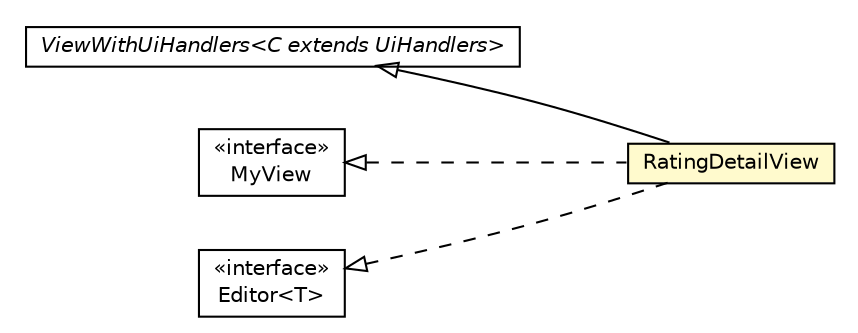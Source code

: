#!/usr/local/bin/dot
#
# Class diagram 
# Generated by UMLGraph version R5_6-24-gf6e263 (http://www.umlgraph.org/)
#

digraph G {
	edge [fontname="Helvetica",fontsize=10,labelfontname="Helvetica",labelfontsize=10];
	node [fontname="Helvetica",fontsize=10,shape=plaintext];
	nodesep=0.25;
	ranksep=0.5;
	rankdir=LR;
	// com.gwtplatform.mvp.client.ViewWithUiHandlers<C extends com.gwtplatform.mvp.client.UiHandlers>
	c316333 [label=<<table title="com.gwtplatform.mvp.client.ViewWithUiHandlers" border="0" cellborder="1" cellspacing="0" cellpadding="2" port="p" href="../../../../mvp/client/ViewWithUiHandlers.html">
		<tr><td><table border="0" cellspacing="0" cellpadding="1">
<tr><td align="center" balign="center"><font face="Helvetica-Oblique"> ViewWithUiHandlers&lt;C extends UiHandlers&gt; </font></td></tr>
		</table></td></tr>
		</table>>, URL="../../../../mvp/client/ViewWithUiHandlers.html", fontname="Helvetica", fontcolor="black", fontsize=10.0];
	// com.gwtplatform.carstore.client.application.rating.RatingDetailPresenter.MyView
	c316671 [label=<<table title="com.gwtplatform.carstore.client.application.rating.RatingDetailPresenter.MyView" border="0" cellborder="1" cellspacing="0" cellpadding="2" port="p" href="./RatingDetailPresenter.MyView.html">
		<tr><td><table border="0" cellspacing="0" cellpadding="1">
<tr><td align="center" balign="center"> &#171;interface&#187; </td></tr>
<tr><td align="center" balign="center"> MyView </td></tr>
		</table></td></tr>
		</table>>, URL="./RatingDetailPresenter.MyView.html", fontname="Helvetica", fontcolor="black", fontsize=10.0];
	// com.gwtplatform.carstore.client.application.rating.RatingDetailView
	c316673 [label=<<table title="com.gwtplatform.carstore.client.application.rating.RatingDetailView" border="0" cellborder="1" cellspacing="0" cellpadding="2" port="p" bgcolor="lemonChiffon" href="./RatingDetailView.html">
		<tr><td><table border="0" cellspacing="0" cellpadding="1">
<tr><td align="center" balign="center"> RatingDetailView </td></tr>
		</table></td></tr>
		</table>>, URL="./RatingDetailView.html", fontname="Helvetica", fontcolor="black", fontsize=10.0];
	//com.gwtplatform.carstore.client.application.rating.RatingDetailView extends com.gwtplatform.mvp.client.ViewWithUiHandlers<com.gwtplatform.carstore.client.application.rating.RatingDetailUiHandlers>
	c316333:p -> c316673:p [dir=back,arrowtail=empty];
	//com.gwtplatform.carstore.client.application.rating.RatingDetailView implements com.gwtplatform.carstore.client.application.rating.RatingDetailPresenter.MyView
	c316671:p -> c316673:p [dir=back,arrowtail=empty,style=dashed];
	//com.gwtplatform.carstore.client.application.rating.RatingDetailView implements com.google.gwt.editor.client.Editor<T>
	c316717:p -> c316673:p [dir=back,arrowtail=empty,style=dashed];
	// com.google.gwt.editor.client.Editor<T>
	c316717 [label=<<table title="com.google.gwt.editor.client.Editor" border="0" cellborder="1" cellspacing="0" cellpadding="2" port="p" href="http://google-web-toolkit.googlecode.com/svn/javadoc/latest/com/google/gwt/editor/client/Editor.html">
		<tr><td><table border="0" cellspacing="0" cellpadding="1">
<tr><td align="center" balign="center"> &#171;interface&#187; </td></tr>
<tr><td align="center" balign="center"> Editor&lt;T&gt; </td></tr>
		</table></td></tr>
		</table>>, URL="http://google-web-toolkit.googlecode.com/svn/javadoc/latest/com/google/gwt/editor/client/Editor.html", fontname="Helvetica", fontcolor="black", fontsize=10.0];
}

